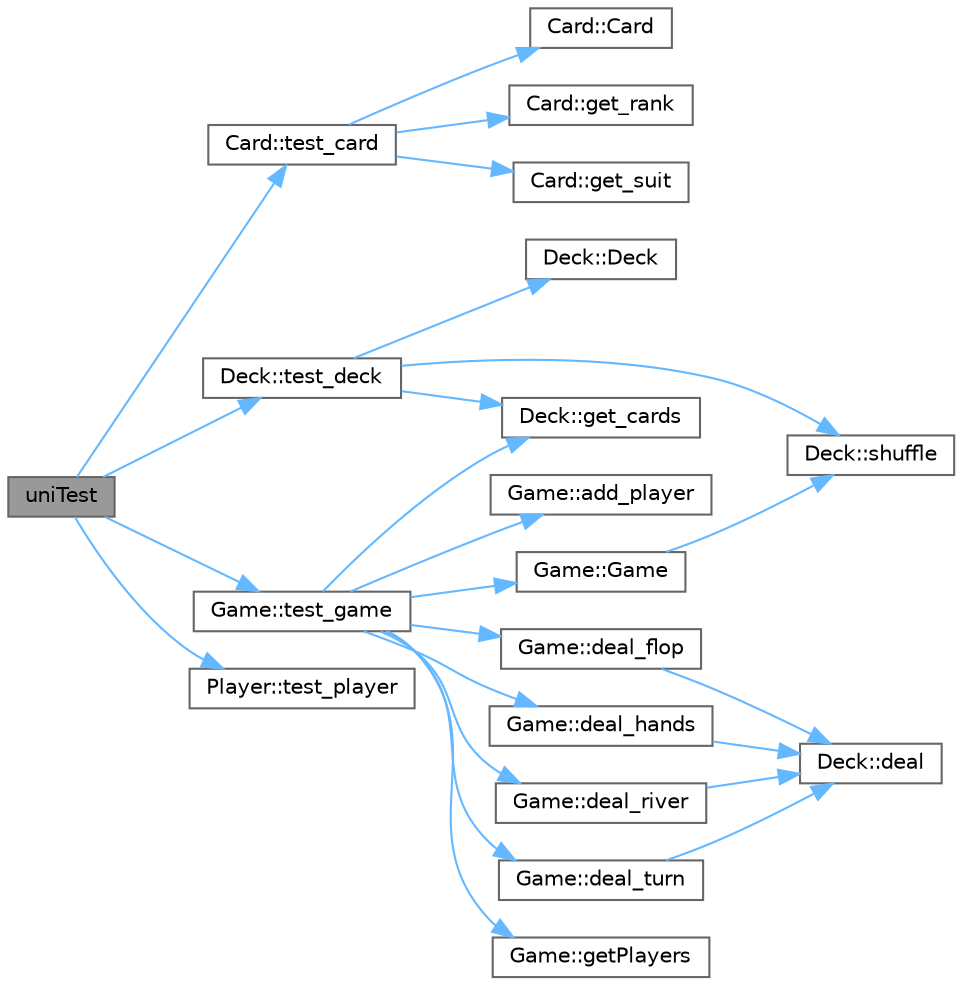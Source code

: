 digraph "uniTest"
{
 // INTERACTIVE_SVG=YES
 // LATEX_PDF_SIZE
  bgcolor="transparent";
  edge [fontname=Helvetica,fontsize=10,labelfontname=Helvetica,labelfontsize=10];
  node [fontname=Helvetica,fontsize=10,shape=box,height=0.2,width=0.4];
  rankdir="LR";
  Node1 [id="Node000001",label="uniTest",height=0.2,width=0.4,color="gray40", fillcolor="grey60", style="filled", fontcolor="black",tooltip=" "];
  Node1 -> Node2 [id="edge1_Node000001_Node000002",color="steelblue1",style="solid",tooltip=" "];
  Node2 [id="Node000002",label="Card::test_card",height=0.2,width=0.4,color="grey40", fillcolor="white", style="filled",URL="$class_card.html#a6f0afc8f51200818b7295341bad53eb5",tooltip="Tests the Card class functionality."];
  Node2 -> Node3 [id="edge2_Node000002_Node000003",color="steelblue1",style="solid",tooltip=" "];
  Node3 [id="Node000003",label="Card::Card",height=0.2,width=0.4,color="grey40", fillcolor="white", style="filled",URL="$class_card.html#a569e0a5fbe2fc61dfe0105a0ded81059",tooltip="Constructs a Card object with the given suit and rank."];
  Node2 -> Node4 [id="edge3_Node000002_Node000004",color="steelblue1",style="solid",tooltip=" "];
  Node4 [id="Node000004",label="Card::get_rank",height=0.2,width=0.4,color="grey40", fillcolor="white", style="filled",URL="$class_card.html#a9b352ce37c8d4e365b31dee979c35add",tooltip="Gets the rank of the card."];
  Node2 -> Node5 [id="edge4_Node000002_Node000005",color="steelblue1",style="solid",tooltip=" "];
  Node5 [id="Node000005",label="Card::get_suit",height=0.2,width=0.4,color="grey40", fillcolor="white", style="filled",URL="$class_card.html#a74782cc7cdcc2bf7cabc89eaa265805a",tooltip="Gets the suit of the card."];
  Node1 -> Node6 [id="edge5_Node000001_Node000006",color="steelblue1",style="solid",tooltip=" "];
  Node6 [id="Node000006",label="Deck::test_deck",height=0.2,width=0.4,color="grey40", fillcolor="white", style="filled",URL="$class_deck.html#ada7ef0115cdb8d1ab3e3a47c5d15b14d",tooltip="Tests the Deck class functionality."];
  Node6 -> Node7 [id="edge6_Node000006_Node000007",color="steelblue1",style="solid",tooltip=" "];
  Node7 [id="Node000007",label="Deck::Deck",height=0.2,width=0.4,color="grey40", fillcolor="white", style="filled",URL="$class_deck.html#a57ae1cb4ac6fd61c249cefb2db85eb99",tooltip="Constructs a Deck object and initializes the deck with all 52 cards."];
  Node6 -> Node8 [id="edge7_Node000006_Node000008",color="steelblue1",style="solid",tooltip=" "];
  Node8 [id="Node000008",label="Deck::get_cards",height=0.2,width=0.4,color="grey40", fillcolor="white", style="filled",URL="$class_deck.html#a2fe0172048296260450a74035a34db9b",tooltip="Retrieves the current set of cards in the deck."];
  Node6 -> Node9 [id="edge8_Node000006_Node000009",color="steelblue1",style="solid",tooltip=" "];
  Node9 [id="Node000009",label="Deck::shuffle",height=0.2,width=0.4,color="grey40", fillcolor="white", style="filled",URL="$class_deck.html#ae5a1e52ab00ae5924f2bc6b730dba3eb",tooltip="Shuffles the deck of cards."];
  Node1 -> Node10 [id="edge9_Node000001_Node000010",color="steelblue1",style="solid",tooltip=" "];
  Node10 [id="Node000010",label="Game::test_game",height=0.2,width=0.4,color="grey40", fillcolor="white", style="filled",URL="$class_game.html#a2a40b9c0d56307fbe67da500ed9d4cff",tooltip="Tests the Game class functionality."];
  Node10 -> Node11 [id="edge10_Node000010_Node000011",color="steelblue1",style="solid",tooltip=" "];
  Node11 [id="Node000011",label="Game::add_player",height=0.2,width=0.4,color="grey40", fillcolor="white", style="filled",URL="$class_game.html#a57916fe5cb55a85464371173571cf681",tooltip="Adds a player to the game."];
  Node10 -> Node12 [id="edge11_Node000010_Node000012",color="steelblue1",style="solid",tooltip=" "];
  Node12 [id="Node000012",label="Game::deal_flop",height=0.2,width=0.4,color="grey40", fillcolor="white", style="filled",URL="$class_game.html#adc83a8bdd3819b0eab1540bf1d6dd1c0",tooltip="Deals the flop (the first three community cards)."];
  Node12 -> Node13 [id="edge12_Node000012_Node000013",color="steelblue1",style="solid",tooltip=" "];
  Node13 [id="Node000013",label="Deck::deal",height=0.2,width=0.4,color="grey40", fillcolor="white", style="filled",URL="$class_deck.html#a16604aabf7fc56dd44a72c4e862758cf",tooltip="Deals a card from the top of the deck."];
  Node10 -> Node14 [id="edge13_Node000010_Node000014",color="steelblue1",style="solid",tooltip=" "];
  Node14 [id="Node000014",label="Game::deal_hands",height=0.2,width=0.4,color="grey40", fillcolor="white", style="filled",URL="$class_game.html#a5cc682e0e2c72be6768cdacc9aec26ae",tooltip="Deals the hands to the players."];
  Node14 -> Node13 [id="edge14_Node000014_Node000013",color="steelblue1",style="solid",tooltip=" "];
  Node10 -> Node15 [id="edge15_Node000010_Node000015",color="steelblue1",style="solid",tooltip=" "];
  Node15 [id="Node000015",label="Game::deal_river",height=0.2,width=0.4,color="grey40", fillcolor="white", style="filled",URL="$class_game.html#abe6dc7900667fabf1048c5391ce9a4bc",tooltip="Deals the river (the fifth community card)."];
  Node15 -> Node13 [id="edge16_Node000015_Node000013",color="steelblue1",style="solid",tooltip=" "];
  Node10 -> Node16 [id="edge17_Node000010_Node000016",color="steelblue1",style="solid",tooltip=" "];
  Node16 [id="Node000016",label="Game::deal_turn",height=0.2,width=0.4,color="grey40", fillcolor="white", style="filled",URL="$class_game.html#a5fd04d6cb5e1e60a10db3a29fcad71e9",tooltip="Deals the turn (the fourth community card)."];
  Node16 -> Node13 [id="edge18_Node000016_Node000013",color="steelblue1",style="solid",tooltip=" "];
  Node10 -> Node17 [id="edge19_Node000010_Node000017",color="steelblue1",style="solid",tooltip=" "];
  Node17 [id="Node000017",label="Game::Game",height=0.2,width=0.4,color="grey40", fillcolor="white", style="filled",URL="$class_game.html#a66631f2f02d7138591409af8ece152fb",tooltip="Constructs a Game object with the given players."];
  Node17 -> Node9 [id="edge20_Node000017_Node000009",color="steelblue1",style="solid",tooltip=" "];
  Node10 -> Node8 [id="edge21_Node000010_Node000008",color="steelblue1",style="solid",tooltip=" "];
  Node10 -> Node18 [id="edge22_Node000010_Node000018",color="steelblue1",style="solid",tooltip=" "];
  Node18 [id="Node000018",label="Game::getPlayers",height=0.2,width=0.4,color="grey40", fillcolor="white", style="filled",URL="$class_game.html#a57e5aef2f67e77929842fab7a78404ea",tooltip="Gets the players in the game."];
  Node1 -> Node19 [id="edge23_Node000001_Node000019",color="steelblue1",style="solid",tooltip=" "];
  Node19 [id="Node000019",label="Player::test_player",height=0.2,width=0.4,color="grey40", fillcolor="white", style="filled",URL="$class_player.html#a729f3d36749ee2986b3d9606cf852682",tooltip="Tests the Player class functionality."];
}
